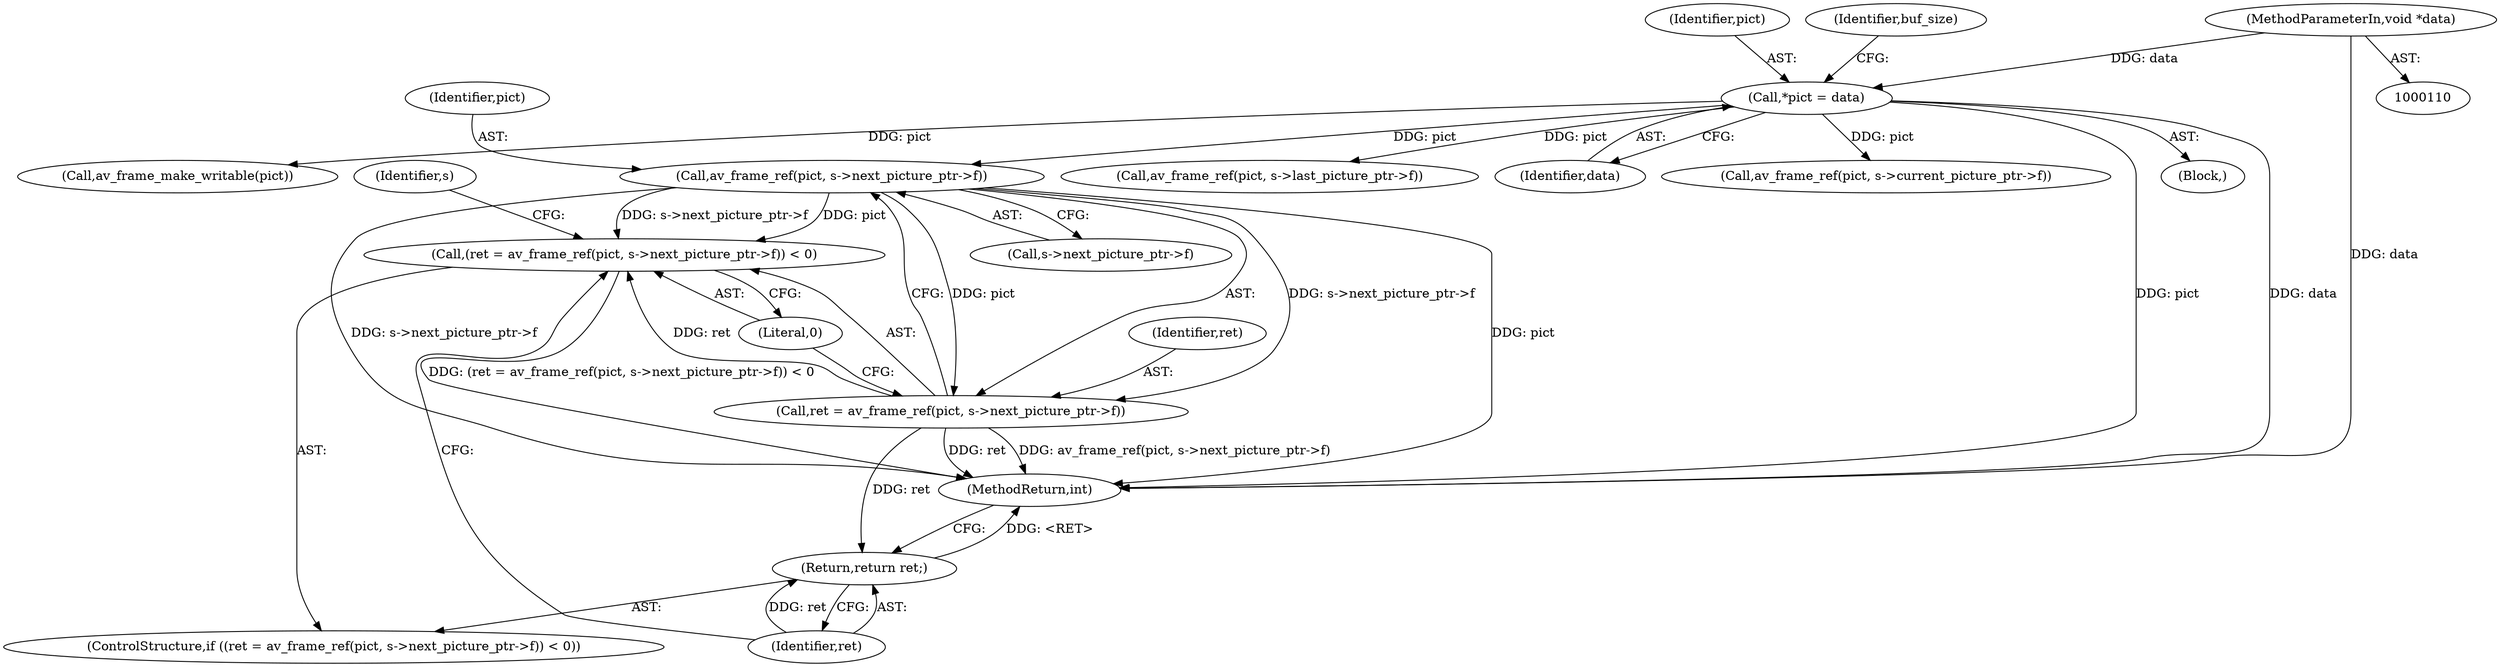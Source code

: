 digraph "0_FFmpeg_bd27a9364ca274ca97f1df6d984e88a0700fb235_0@pointer" {
"1000163" [label="(Call,av_frame_ref(pict, s->next_picture_ptr->f))"];
"1000140" [label="(Call,*pict = data)"];
"1000112" [label="(MethodParameterIn,void *data)"];
"1000160" [label="(Call,(ret = av_frame_ref(pict, s->next_picture_ptr->f)) < 0)"];
"1000161" [label="(Call,ret = av_frame_ref(pict, s->next_picture_ptr->f))"];
"1000171" [label="(Return,return ret;)"];
"1000140" [label="(Call,*pict = data)"];
"1001365" [label="(Call,av_frame_make_writable(pict))"];
"1000159" [label="(ControlStructure,if ((ret = av_frame_ref(pict, s->next_picture_ptr->f)) < 0))"];
"1000172" [label="(Identifier,ret)"];
"1000170" [label="(Literal,0)"];
"1000142" [label="(Identifier,data)"];
"1000112" [label="(MethodParameterIn,void *data)"];
"1001309" [label="(Call,av_frame_ref(pict, s->last_picture_ptr->f))"];
"1000145" [label="(Identifier,buf_size)"];
"1000171" [label="(Return,return ret;)"];
"1001474" [label="(MethodReturn,int)"];
"1001276" [label="(Call,av_frame_ref(pict, s->current_picture_ptr->f))"];
"1000164" [label="(Identifier,pict)"];
"1000163" [label="(Call,av_frame_ref(pict, s->next_picture_ptr->f))"];
"1000175" [label="(Identifier,s)"];
"1000160" [label="(Call,(ret = av_frame_ref(pict, s->next_picture_ptr->f)) < 0)"];
"1000165" [label="(Call,s->next_picture_ptr->f)"];
"1000162" [label="(Identifier,ret)"];
"1000141" [label="(Identifier,pict)"];
"1000161" [label="(Call,ret = av_frame_ref(pict, s->next_picture_ptr->f))"];
"1000115" [label="(Block,)"];
"1000163" -> "1000161"  [label="AST: "];
"1000163" -> "1000165"  [label="CFG: "];
"1000164" -> "1000163"  [label="AST: "];
"1000165" -> "1000163"  [label="AST: "];
"1000161" -> "1000163"  [label="CFG: "];
"1000163" -> "1001474"  [label="DDG: pict"];
"1000163" -> "1001474"  [label="DDG: s->next_picture_ptr->f"];
"1000163" -> "1000160"  [label="DDG: pict"];
"1000163" -> "1000160"  [label="DDG: s->next_picture_ptr->f"];
"1000163" -> "1000161"  [label="DDG: pict"];
"1000163" -> "1000161"  [label="DDG: s->next_picture_ptr->f"];
"1000140" -> "1000163"  [label="DDG: pict"];
"1000140" -> "1000115"  [label="AST: "];
"1000140" -> "1000142"  [label="CFG: "];
"1000141" -> "1000140"  [label="AST: "];
"1000142" -> "1000140"  [label="AST: "];
"1000145" -> "1000140"  [label="CFG: "];
"1000140" -> "1001474"  [label="DDG: data"];
"1000140" -> "1001474"  [label="DDG: pict"];
"1000112" -> "1000140"  [label="DDG: data"];
"1000140" -> "1001276"  [label="DDG: pict"];
"1000140" -> "1001309"  [label="DDG: pict"];
"1000140" -> "1001365"  [label="DDG: pict"];
"1000112" -> "1000110"  [label="AST: "];
"1000112" -> "1001474"  [label="DDG: data"];
"1000160" -> "1000159"  [label="AST: "];
"1000160" -> "1000170"  [label="CFG: "];
"1000161" -> "1000160"  [label="AST: "];
"1000170" -> "1000160"  [label="AST: "];
"1000172" -> "1000160"  [label="CFG: "];
"1000175" -> "1000160"  [label="CFG: "];
"1000160" -> "1001474"  [label="DDG: (ret = av_frame_ref(pict, s->next_picture_ptr->f)) < 0"];
"1000161" -> "1000160"  [label="DDG: ret"];
"1000162" -> "1000161"  [label="AST: "];
"1000170" -> "1000161"  [label="CFG: "];
"1000161" -> "1001474"  [label="DDG: av_frame_ref(pict, s->next_picture_ptr->f)"];
"1000161" -> "1001474"  [label="DDG: ret"];
"1000161" -> "1000171"  [label="DDG: ret"];
"1000171" -> "1000159"  [label="AST: "];
"1000171" -> "1000172"  [label="CFG: "];
"1000172" -> "1000171"  [label="AST: "];
"1001474" -> "1000171"  [label="CFG: "];
"1000171" -> "1001474"  [label="DDG: <RET>"];
"1000172" -> "1000171"  [label="DDG: ret"];
}
